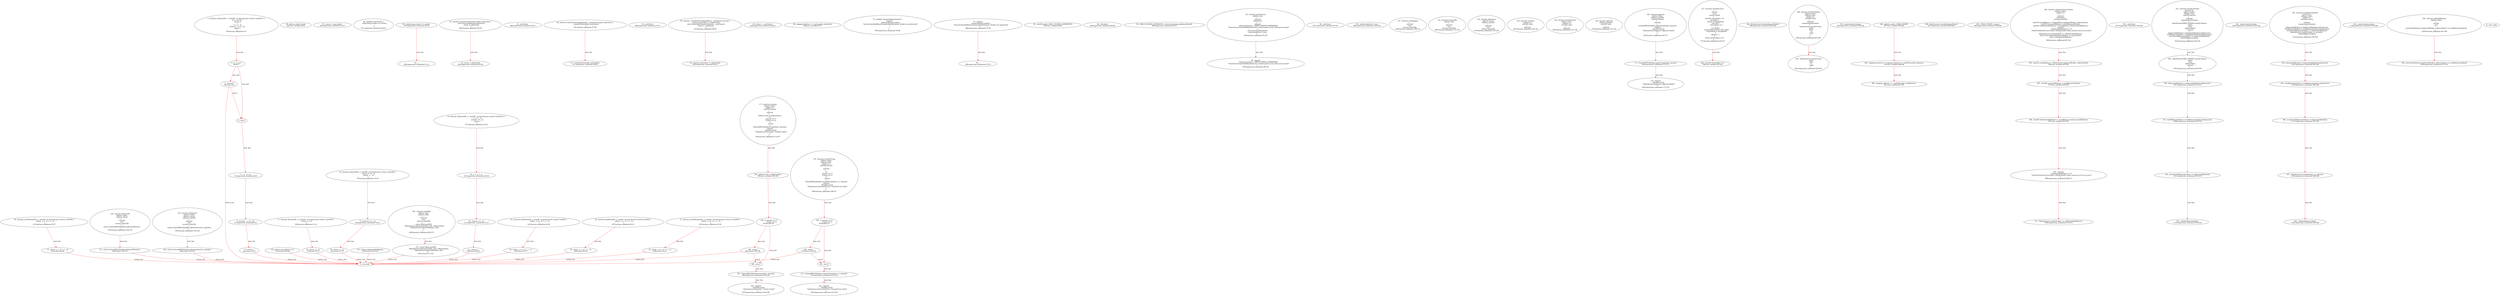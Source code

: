 digraph  {
16 [label="3_ function mul(uint256 _a, uint256 _b) internal pure returns (uint256 c) {\n    if (_a == 0) {\n      return 0;\n    }\n    c = _a * _b;\n    assert(c / _a == _b);\n    return c;\n  }\n16-function_definition-4-11", method="mul(uint256 _a,uint256 _b)", type_label=function_definition];
34 [label="4_ if__a == 0\n34-if-5-7", method="mul(uint256 _a,uint256 _b)", type_label=if];
1256 [label="4_ end_if", method="mul(uint256 _a,uint256 _b)", type_label=end_if];
39 [label="5_ return 0;\n39-return-6-6", method="mul(uint256 _a,uint256 _b)", type_label=return];
41 [label="7_ c = _a * _b;\n41-expression_statement-8-8", method="mul(uint256 _a,uint256 _b)", type_label=expression_statement];
47 [label="8_ assert(c / _a == _b);\n47-expression_statement-9-9", method="mul(uint256 _a,uint256 _b)", type_label=expression_statement];
56 [label="9_ return c;\n56-return-10-10", method="mul(uint256 _a,uint256 _b)", type_label=return];
58 [label="11_ function div(uint256 _a, uint256 _b) internal pure returns (uint256) {\n    return _a / _b;\n  }\n58-function_definition-12-14", method="div(uint256 _a,uint256 _b)", type_label=function_definition];
75 [label="12_ return _a / _b;\n75-return-13-13", method="div(uint256 _a,uint256 _b)", type_label=return];
79 [label="14_ function sub(uint256 _a, uint256 _b) internal pure returns (uint256) {\n    assert(_b <= _a);\n    return _a - _b;\n  }\n79-function_definition-15-18", method="sub(uint256 _a,uint256 _b)", type_label=function_definition];
96 [label="15_ assert(_b <= _a);\n96-expression_statement-16-16", method="sub(uint256 _a,uint256 _b)", type_label=expression_statement];
103 [label="16_ return _a - _b;\n103-return-17-17", method="sub(uint256 _a,uint256 _b)", type_label=return];
107 [label="18_ function add(uint256 _a, uint256 _b) internal pure returns (uint256 c) {\n    c = _a + _b;\n    assert(c >= _a);\n    return c;\n  }\n107-function_definition-19-23", method="add(uint256 _a,uint256 _b)", type_label=function_definition];
125 [label="19_ c = _a + _b;\n125-expression_statement-20-20", method="add(uint256 _a,uint256 _b)", type_label=expression_statement];
131 [label="20_ assert(c >= _a);\n131-expression_statement-21-21", method="add(uint256 _a,uint256 _b)", type_label=expression_statement];
138 [label="21_ return c;\n138-return-22-22", method="add(uint256 _a,uint256 _b)", type_label=return];
143 [label="25_ function max64(uint64 _a, uint64 _b) internal pure returns (uint64) {\n    return _a >= _b ? _a : _b;\n  }\n143-function_definition-26-28", method="max64(uint64 _a,uint64 _b)", type_label=function_definition];
160 [label="26_ return _a >= _b ? _a : _b;\n160-return-27-27", method="max64(uint64 _a,uint64 _b)", type_label=return];
167 [label="28_ function min64(uint64 _a, uint64 _b) internal pure returns (uint64) {\n    return _a < _b ? _a : _b;\n  }\n167-function_definition-29-31", method="min64(uint64 _a,uint64 _b)", type_label=function_definition];
184 [label="29_ return _a < _b ? _a : _b;\n184-return-30-30", method="min64(uint64 _a,uint64 _b)", type_label=return];
191 [label="31_ function max256(uint256 _a, uint256 _b) internal pure returns (uint256) {\n    return _a >= _b ? _a : _b;\n  }\n191-function_definition-32-34", method="max256(uint256 _a,uint256 _b)", type_label=function_definition];
208 [label="32_ return _a >= _b ? _a : _b;\n208-return-33-33", method="max256(uint256 _a,uint256 _b)", type_label=return];
215 [label="34_ function min256(uint256 _a, uint256 _b) internal pure returns (uint256) {\n    return _a < _b ? _a : _b;\n  }\n215-function_definition-35-37", method="min256(uint256 _a,uint256 _b)", type_label=function_definition];
232 [label="35_ return _a < _b ? _a : _b;\n232-return-36-36", method="min256(uint256 _a,uint256 _b)", type_label=return];
242 [label="39_ address public owner;\n242-new_variable-40-40", method="", type_label=new_variable];
265 [label="46_ owner = msg.sender;\n265-expression_statement-47-47", method="", type_label=expression_statement];
271 [label="48_ modifier onlyOwner() {\n    require(msg.sender == owner);\n    _;\n  }\n271-expression_statement-49-52", method="", type_label=expression_statement];
274 [label="49_ require(msg.sender == owner);\n274-expression_statement-50-50", method="", type_label=expression_statement];
283 [label="50_ _;\n283-expression_statement-51-51", method="", type_label=expression_statement];
285 [label="52_ function renounceOwnership() public onlyOwner {\n    emit OwnershipRenounced(owner);\n    owner = address(0);\n  }\n285-function_definition-53-56", method="renounceOwnership()", type_label=function_definition];
288 [label="52_ onlyOwner\n288-expression_statement-53-53", method="renounceOwnership()", type_label=expression_statement];
295 [label="54_ owner = address(0);\n295-expression_statement-55-55", method="renounceOwnership()", type_label=expression_statement];
301 [label="56_ function transferOwnership(address _newOwner) public onlyOwner {\n    _transferOwnership(_newOwner);\n  }\n301-function_definition-57-59", method="transferOwnership(address _newOwner)", type_label=function_definition];
308 [label="56_ onlyOwner\n308-expression_statement-57-57", method="transferOwnership(address _newOwner)", type_label=expression_statement];
311 [label="57_ _transferOwnership(_newOwner);\n311-expression_statement-58-58", method="transferOwnership(address _newOwner)", type_label=expression_statement];
316 [label="59_ function _transferOwnership(address _newOwner) internal {\n    require(_newOwner != address(0));\n    emit OwnershipTransferred(owner, _newOwner);\n    owner = _newOwner;\n  }\n316-function_definition-60-64", method="_transferOwnership(address _newOwner)", type_label=function_definition];
324 [label="60_ require(_newOwner != address(0));\n324-expression_statement-61-61", method="_transferOwnership(address _newOwner)", type_label=expression_statement];
339 [label="62_ owner = _newOwner;\n339-expression_statement-63-63", method="_transferOwnership(address _newOwner)", type_label=expression_statement];
346 [label="66_ mapping (address => bool) public authorized;\n346-new_variable-67-67", method="", type_label=new_variable];
365 [label="73_ modifier requiresAuthorization() {\n        require(\n            authorized[msg.sender],\n            \"AccessControlledBase#requiresAuthorization: Sender not authorized\"\n        );\n        _;\n    }\n365-expression_statement-74-80", method="", type_label=expression_statement];
368 [label="74_ require(\n            authorized[msg.sender],\n            \"AccessControlledBase#requiresAuthorization: Sender not authorized\"\n        );\n368-expression_statement-75-78", method="", type_label=expression_statement];
380 [label="78_ _;\n380-expression_statement-79-79", method="", type_label=expression_statement];
396 [label="83_ uint256 public GRACE_PERIOD_EXPIRATION;\n396-new_variable-84-84", method="", type_label=new_variable];
406 [label="88_ Ownable()\n406-expression_statement-89-89", method="", type_label=expression_statement];
409 [label="90_ GRACE_PERIOD_EXPIRATION = block.timestamp.add(gracePeriod);\n409-expression_statement-91-91", method="", type_label=expression_statement];
420 [label="92_ function grantAccess(\n        address who\n    )\n        external\n        onlyOwner\n    {\n        require(\n            block.timestamp < GRACE_PERIOD_EXPIRATION,\n            \"StaticAccessControlled#grantAccess: Cannot grant access after grace period\"\n        );\n        emit AccessGranted(who);\n        authorized[who] = true;\n    }\n420-function_definition-93-105", method="grantAccess(address who)", type_label=function_definition];
427 [label="96_ onlyOwner\n427-expression_statement-97-97", method="grantAccess(address who)", type_label=expression_statement];
430 [label="98_ require(\n            block.timestamp < GRACE_PERIOD_EXPIRATION,\n            \"StaticAccessControlled#grantAccess: Cannot grant access after grace period\"\n        );\n430-expression_statement-99-102", method="grantAccess(address who)", type_label=expression_statement];
446 [label="103_ authorized[who] = true;\n446-expression_statement-104-104", method="grantAccess(address who)", type_label=expression_statement];
456 [label="107_ function totalSupply(\n    )\n        external\n        view\n        returns (uint256);\n456-function_definition-108-112", method="totalSupply()", type_label=function_definition];
464 [label="112_ function balanceOf(\n        address who\n    )\n        external\n        view\n        returns (uint256);\n464-function_definition-113-118", method="balanceOf(address who)", type_label=function_definition];
476 [label="118_ function allowance(\n        address owner,\n        address spender\n    )\n        external\n        view\n        returns (uint256);\n476-function_definition-119-125", method="allowance(address owner,address spender)", type_label=function_definition];
492 [label="125_ function transfer(\n        address to,\n        uint256 value\n    )\n        external;\n492-function_definition-126-130", method="transfer(address to,uint256 value)", type_label=function_definition];
503 [label="130_ function transferFrom(\n        address from,\n        address to,\n        uint256 value\n    )\n        external;\n503-function_definition-131-136", method="transferFrom(address from,address to,uint256 value)", type_label=function_definition];
518 [label="136_ function approve(\n        address spender,\n        uint256 value\n    )\n        external;\n518-function_definition-137-141", method="approve(address spender,uint256 value)", type_label=function_definition];
532 [label="143_ function balanceOf(\n        address token,\n        address owner\n    )\n        internal\n        view\n        returns (uint256)\n    {\n        return GeneralERC20(token).balanceOf(owner);\n    }\n532-function_definition-144-153", method="balanceOf(address token,address owner)", type_label=function_definition];
549 [label="151_ return GeneralERC20(token).balanceOf(owner);\n549-return-152-152", method="balanceOf(address token,address owner)", type_label=return];
559 [label="153_ function allowance(\n        address token,\n        address owner,\n        address spender\n    )\n        internal\n        view\n        returns (uint256)\n    {\n        return GeneralERC20(token).allowance(owner, spender);\n    }\n559-function_definition-154-164", method="allowance(address token,address owner,address spender)", type_label=function_definition];
580 [label="162_ return GeneralERC20(token).allowance(owner, spender);\n580-return-163-163", method="allowance(address token,address owner,address spender)", type_label=return];
592 [label="164_ function approve(\n        address token,\n        address spender,\n        uint256 amount\n    )\n        internal\n    {\n        GeneralERC20(token).approve(spender, amount);\n        require(\n            checkSuccess(),\n            \"TokenInteract#approve: Approval failed\"\n        );\n    }\n592-function_definition-165-177", method="approve(address token,address spender,uint256 amount)", type_label=function_definition];
608 [label="171_ GeneralERC20(token).approve(spender, amount);\n608-expression_statement-172-172", method="approve(address token,address spender,uint256 amount)", type_label=expression_statement];
620 [label="172_ require(\n            checkSuccess(),\n            \"TokenInteract#approve: Approval failed\"\n        );\n620-expression_statement-173-176", method="approve(address token,address spender,uint256 amount)", type_label=expression_statement];
629 [label="177_ function transfer(\n        address token,\n        address to,\n        uint256 amount\n    )\n        internal\n    {\n        address from = address(this);\n        if (\n            amount == 0\n            || from == to\n        ) {\n            return;\n        }\n        GeneralERC20(token).transfer(to, amount);\n        require(\n            checkSuccess(),\n            \"TokenInteract#transfer: Transfer failed\"\n        );\n    }\n629-function_definition-178-197", method="transfer(address token,address to,uint256 amount)", type_label=function_definition];
645 [label="184_ address from = address(this);\n645-new_variable-185-185", method="transfer(address token,address to,uint256 amount)", type_label=new_variable];
653 [label="185_ if_amount == 0\n            || from == to\n653-if-186-191", method="transfer(address token,address to,uint256 amount)", type_label=if];
1875 [label="185_ end_if", method="transfer(address token,address to,uint256 amount)", type_label=end_if];
662 [label="189_ return;\n662-return-190-190", method="transfer(address token,address to,uint256 amount)", type_label=return];
663 [label="191_ GeneralERC20(token).transfer(to, amount);\n663-expression_statement-192-192", method="transfer(address token,address to,uint256 amount)", type_label=expression_statement];
675 [label="192_ require(\n            checkSuccess(),\n            \"TokenInteract#transfer: Transfer failed\"\n        );\n675-expression_statement-193-196", method="transfer(address token,address to,uint256 amount)", type_label=expression_statement];
684 [label="197_ function transferFrom(\n        address token,\n        address from,\n        address to,\n        uint256 amount\n    )\n        internal\n    {\n        if (\n            amount == 0\n            || from == to\n        ) {\n            return;\n        }\n        GeneralERC20(token).transferFrom(from, to, amount);\n        require(\n            checkSuccess(),\n            \"TokenInteract#transferFrom: TransferFrom failed\"\n        );\n    }\n684-function_definition-198-217", method="transferFrom(address token,address from,address to,uint256 amount)", type_label=function_definition];
704 [label="205_ if_amount == 0\n            || from == to\n704-if-206-211", method="transferFrom(address token,address from,address to,uint256 amount)", type_label=if];
1926 [label="205_ end_if", method="transferFrom(address token,address from,address to,uint256 amount)", type_label=end_if];
713 [label="209_ return;\n713-return-210-210", method="transferFrom(address token,address from,address to,uint256 amount)", type_label=return];
714 [label="211_ GeneralERC20(token).transferFrom(from, to, amount);\n714-expression_statement-212-212", method="transferFrom(address token,address from,address to,uint256 amount)", type_label=expression_statement];
728 [label="212_ require(\n            checkSuccess(),\n            \"TokenInteract#transferFrom: TransferFrom failed\"\n        );\n728-expression_statement-213-216", method="transferFrom(address token,address from,address to,uint256 amount)", type_label=expression_statement];
737 [label="217_ function checkSuccess(\n    )\n        private\n        pure\n        returns (bool)\n    {\n        uint256 returnValue = 0;\n        assembly {\n            switch returndatasize\n            case 0x0 {\n                returnValue := 1\n            }\n            case 0x20 {\n                returndatacopy(0x0, 0x0, 0x20)\n                returnValue := mload(0x0)\n            }\n            default { }\n        }\n        return returnValue != 0;\n    }\n737-function_definition-218-237", method="checkSuccess()", type_label=function_definition];
746 [label="223_ uint256 returnValue = 0;\n746-new_variable-224-224", method="checkSuccess()", type_label=new_variable];
778 [label="235_ return returnValue != 0;\n778-return-236-236", method="checkSuccess()", type_label=return];
798 [label="244_ StaticAccessControlled(gracePeriod)\n798-expression_statement-245-245", method="", type_label=expression_statement];
803 [label="246_ function transferTokens(\n        address token,\n        address from,\n        address to,\n        uint256 value\n    )\n        external\n        requiresAuthorization\n    {\n        TokenInteract.transferFrom(\n            token,\n            from,\n            to,\n            value\n        );\n    }\n803-function_definition-247-262", method="transferTokens(address token,address from,address to,uint256 value)", type_label=function_definition];
822 [label="253_ requiresAuthorization\n822-expression_statement-254-254", method="transferTokens(address token,address from,address to,uint256 value)", type_label=expression_statement];
825 [label="255_ TokenInteract.transferFrom(\n            token,\n            from,\n            to,\n            value\n        );\n825-expression_statement-256-261", method="transferTokens(address token,address from,address to,uint256 value)", type_label=expression_statement];
838 [label="262_ function available(\n        address who,\n        address token\n    )\n        external\n        view\n        returns (uint256)\n    {\n        return Math.min256(\n            TokenInteract.allowance(token, who, address(this)),\n            TokenInteract.balanceOf(token, who)\n        );\n    }\n838-function_definition-263-275", method="available(address who,address token)", type_label=function_definition];
855 [label="270_ return Math.min256(\n            TokenInteract.allowance(token, who, address(this)),\n            TokenInteract.balanceOf(token, who)\n        );\n855-return-271-274", method="available(address who,address token)", type_label=return];
907 [label="284_ address public TOKEN_PROXY;\n907-new_variable-285-285", method="", type_label=new_variable];
912 [label="285_ mapping (bytes32 => mapping (address => uint256)) public balances;\n912-new_variable-286-286", method="", type_label=new_variable];
921 [label="286_ mapping (address => uint256) public totalBalances;\n921-new_variable-287-287", method="", type_label=new_variable];
937 [label="292_ StaticAccessControlled(gracePeriod)\n937-expression_statement-293-293", method="", type_label=expression_statement];
942 [label="294_ TOKEN_PROXY = proxy;\n942-expression_statement-295-295", method="", type_label=expression_statement];
946 [label="296_ function withdrawExcessToken(\n        address token,\n        address to\n    )\n        external\n        onlyOwner\n        returns (uint256)\n    {\n        uint256 actualBalance = TokenInteract.balanceOf(token, address(this));\n        uint256 accountedBalance = totalBalances[token];\n        uint256 withdrawableBalance = actualBalance.sub(accountedBalance);\n        require(\n            withdrawableBalance != 0,\n            \"Vault#withdrawExcessToken: Withdrawable token amount must be non-zero\"\n        );\n        TokenInteract.transfer(token, to, withdrawableBalance);\n        emit ExcessTokensWithdrawn(token, to, msg.sender);\n        return withdrawableBalance;\n    }\n946-function_definition-297-315", method="withdrawExcessToken(address token,address to)", type_label=function_definition];
957 [label="301_ onlyOwner\n957-expression_statement-302-302", method="withdrawExcessToken(address token,address to)", type_label=expression_statement];
964 [label="304_ uint256 actualBalance = TokenInteract.balanceOf(token, address(this));\n964-new_variable-305-305", method="withdrawExcessToken(address token,address to)", type_label=new_variable];
979 [label="305_ uint256 accountedBalance = totalBalances[token];\n979-new_variable-306-306", method="withdrawExcessToken(address token,address to)", type_label=new_variable];
987 [label="306_ uint256 withdrawableBalance = actualBalance.sub(accountedBalance);\n987-new_variable-307-307", method="withdrawExcessToken(address token,address to)", type_label=new_variable];
998 [label="307_ require(\n            withdrawableBalance != 0,\n            \"Vault#withdrawExcessToken: Withdrawable token amount must be non-zero\"\n        );\n998-expression_statement-308-311", method="withdrawExcessToken(address token,address to)", type_label=expression_statement];
1008 [label="311_ TokenInteract.transfer(token, to, withdrawableBalance);\n1008-expression_statement-312-312", method="withdrawExcessToken(address token,address to)", type_label=expression_statement];
1029 [label="313_ return withdrawableBalance;\n1029-return-314-314", method="withdrawExcessToken(address token,address to)", type_label=return];
1031 [label="315_ function transferToVault(\n        bytes32 id,\n        address token,\n        address from,\n        uint256 amount\n    )\n        external\n        requiresAuthorization\n    {\n        TokenProxy(TOKEN_PROXY).transferTokens(\n            token,\n            from,\n            address(this),\n            amount\n        );\n        balances[id][token] = balances[id][token].add(amount);\n        totalBalances[token] = totalBalances[token].add(amount);\n        assert(totalBalances[token] >= balances[id][token]);\n        validateBalance(token);\n    }\n1031-function_definition-316-335", method="transferToVault(bytes32 id,address token,address from,uint256 amount)", type_label=function_definition];
1050 [label="322_ requiresAuthorization\n1050-expression_statement-323-323", method="transferToVault(bytes32 id,address token,address from,uint256 amount)", type_label=expression_statement];
1053 [label="324_ TokenProxy(TOKEN_PROXY).transferTokens(\n            token,\n            from,\n            address(this),\n            amount\n        );\n1053-expression_statement-325-330", method="transferToVault(bytes32 id,address token,address from,uint256 amount)", type_label=expression_statement];
1071 [label="330_ balances[id][token] = balances[id][token].add(amount);\n1071-expression_statement-331-331", method="transferToVault(bytes32 id,address token,address from,uint256 amount)", type_label=expression_statement];
1088 [label="331_ totalBalances[token] = totalBalances[token].add(amount);\n1088-expression_statement-332-332", method="transferToVault(bytes32 id,address token,address from,uint256 amount)", type_label=expression_statement];
1101 [label="332_ assert(totalBalances[token] >= balances[id][token]);\n1101-expression_statement-333-333", method="transferToVault(bytes32 id,address token,address from,uint256 amount)", type_label=expression_statement];
1114 [label="333_ validateBalance(token);\n1114-expression_statement-334-334", method="transferToVault(bytes32 id,address token,address from,uint256 amount)", type_label=expression_statement];
1119 [label="335_ function transferFromVault(\n        bytes32 id,\n        address token,\n        address to,\n        uint256 amount\n    )\n        external\n        requiresAuthorization\n    {\n        balances[id][token] = balances[id][token].sub(amount);\n        totalBalances[token] = totalBalances[token].sub(amount);\n        assert(totalBalances[token] >= balances[id][token]);\n        TokenInteract.transfer(token, to, amount);  \n        validateBalance(token);\n    }\n1119-function_definition-336-350", method="transferFromVault(bytes32 id,address token,address to,uint256 amount)", type_label=function_definition];
1138 [label="342_ requiresAuthorization\n1138-expression_statement-343-343", method="transferFromVault(bytes32 id,address token,address to,uint256 amount)", type_label=expression_statement];
1141 [label="344_ balances[id][token] = balances[id][token].sub(amount);\n1141-expression_statement-345-345", method="transferFromVault(bytes32 id,address token,address to,uint256 amount)", type_label=expression_statement];
1158 [label="345_ totalBalances[token] = totalBalances[token].sub(amount);\n1158-expression_statement-346-346", method="transferFromVault(bytes32 id,address token,address to,uint256 amount)", type_label=expression_statement];
1171 [label="346_ assert(totalBalances[token] >= balances[id][token]);\n1171-expression_statement-347-347", method="transferFromVault(bytes32 id,address token,address to,uint256 amount)", type_label=expression_statement];
1184 [label="347_ TokenInteract.transfer(token, to, amount);\n1184-expression_statement-348-348", method="transferFromVault(bytes32 id,address token,address to,uint256 amount)", type_label=expression_statement];
1195 [label="348_ validateBalance(token);\n1195-expression_statement-349-349", method="transferFromVault(bytes32 id,address token,address to,uint256 amount)", type_label=expression_statement];
1200 [label="350_ function validateBalance(\n        address token\n    )\n        private\n        view\n    {\n        assert(TokenInteract.balanceOf(token, address(this)) >= totalBalances[token]);\n    }\n1200-function_definition-351-358", method="validateBalance(address token)", type_label=function_definition];
1209 [label="356_ assert(TokenInteract.balanceOf(token, address(this)) >= totalBalances[token]);\n1209-expression_statement-357-357", method="validateBalance(address token)", type_label=expression_statement];
1 [label="0_ start_node", method="", type_label=start];
2 [label="0_ exit_node", method="", type_label=exit];
16 -> 34  [color=red, controlflow_type=next_line, edge_type=CFG_edge, key=0, label=next_line];
34 -> 39  [color=red, controlflow_type=pos_next, edge_type=CFG_edge, key=0, label=pos_next];
34 -> 1256  [color=red, controlflow_type=neg_next, edge_type=CFG_edge, key=0, label=neg_next];
1256 -> 41  [color=red, controlflow_type=next_line, edge_type=CFG_edge, key=0, label=next_line];
39 -> 1256  [color=red, controlflow_type=end_if, edge_type=CFG_edge, key=0, label=end_if];
39 -> 2  [color=red, controlflow_type=return_exit, edge_type=CFG_edge, key=0, label=return_exit];
41 -> 47  [color=red, controlflow_type=next_line, edge_type=CFG_edge, key=0, label=next_line];
47 -> 56  [color=red, controlflow_type=next_line, edge_type=CFG_edge, key=0, label=next_line];
56 -> 2  [color=red, controlflow_type=return_exit, edge_type=CFG_edge, key=0, label=return_exit];
58 -> 75  [color=red, controlflow_type=next_line, edge_type=CFG_edge, key=0, label=next_line];
75 -> 2  [color=red, controlflow_type=return_exit, edge_type=CFG_edge, key=0, label=return_exit];
79 -> 96  [color=red, controlflow_type=next_line, edge_type=CFG_edge, key=0, label=next_line];
96 -> 103  [color=red, controlflow_type=next_line, edge_type=CFG_edge, key=0, label=next_line];
103 -> 2  [color=red, controlflow_type=return_exit, edge_type=CFG_edge, key=0, label=return_exit];
107 -> 125  [color=red, controlflow_type=next_line, edge_type=CFG_edge, key=0, label=next_line];
125 -> 131  [color=red, controlflow_type=next_line, edge_type=CFG_edge, key=0, label=next_line];
131 -> 138  [color=red, controlflow_type=next_line, edge_type=CFG_edge, key=0, label=next_line];
138 -> 2  [color=red, controlflow_type=return_exit, edge_type=CFG_edge, key=0, label=return_exit];
143 -> 160  [color=red, controlflow_type=next_line, edge_type=CFG_edge, key=0, label=next_line];
160 -> 2  [color=red, controlflow_type=return_exit, edge_type=CFG_edge, key=0, label=return_exit];
167 -> 184  [color=red, controlflow_type=next_line, edge_type=CFG_edge, key=0, label=next_line];
184 -> 2  [color=red, controlflow_type=return_exit, edge_type=CFG_edge, key=0, label=return_exit];
191 -> 208  [color=red, controlflow_type=next_line, edge_type=CFG_edge, key=0, label=next_line];
208 -> 2  [color=red, controlflow_type=return_exit, edge_type=CFG_edge, key=0, label=return_exit];
215 -> 232  [color=red, controlflow_type=next_line, edge_type=CFG_edge, key=0, label=next_line];
232 -> 2  [color=red, controlflow_type=return_exit, edge_type=CFG_edge, key=0, label=return_exit];
274 -> 283  [color=red, controlflow_type=next_line, edge_type=CFG_edge, key=0, label=next_line];
285 -> 295  [color=red, controlflow_type=next_line, edge_type=CFG_edge, key=0, label=next_line];
301 -> 311  [color=red, controlflow_type=next_line, edge_type=CFG_edge, key=0, label=next_line];
316 -> 324  [color=red, controlflow_type=next_line, edge_type=CFG_edge, key=0, label=next_line];
368 -> 380  [color=red, controlflow_type=next_line, edge_type=CFG_edge, key=0, label=next_line];
420 -> 430  [color=red, controlflow_type=next_line, edge_type=CFG_edge, key=0, label=next_line];
532 -> 549  [color=red, controlflow_type=next_line, edge_type=CFG_edge, key=0, label=next_line];
549 -> 2  [color=red, controlflow_type=return_exit, edge_type=CFG_edge, key=0, label=return_exit];
559 -> 580  [color=red, controlflow_type=next_line, edge_type=CFG_edge, key=0, label=next_line];
580 -> 2  [color=red, controlflow_type=return_exit, edge_type=CFG_edge, key=0, label=return_exit];
592 -> 608  [color=red, controlflow_type=next_line, edge_type=CFG_edge, key=0, label=next_line];
608 -> 620  [color=red, controlflow_type=next_line, edge_type=CFG_edge, key=0, label=next_line];
629 -> 645  [color=red, controlflow_type=next_line, edge_type=CFG_edge, key=0, label=next_line];
645 -> 653  [color=red, controlflow_type=next_line, edge_type=CFG_edge, key=0, label=next_line];
653 -> 662  [color=red, controlflow_type=pos_next, edge_type=CFG_edge, key=0, label=pos_next];
653 -> 1875  [color=red, controlflow_type=neg_next, edge_type=CFG_edge, key=0, label=neg_next];
1875 -> 663  [color=red, controlflow_type=next_line, edge_type=CFG_edge, key=0, label=next_line];
662 -> 1875  [color=red, controlflow_type=end_if, edge_type=CFG_edge, key=0, label=end_if];
662 -> 2  [color=red, controlflow_type=return_exit, edge_type=CFG_edge, key=0, label=return_exit];
663 -> 675  [color=red, controlflow_type=next_line, edge_type=CFG_edge, key=0, label=next_line];
684 -> 704  [color=red, controlflow_type=next_line, edge_type=CFG_edge, key=0, label=next_line];
704 -> 713  [color=red, controlflow_type=pos_next, edge_type=CFG_edge, key=0, label=pos_next];
704 -> 1926  [color=red, controlflow_type=neg_next, edge_type=CFG_edge, key=0, label=neg_next];
1926 -> 714  [color=red, controlflow_type=next_line, edge_type=CFG_edge, key=0, label=next_line];
713 -> 1926  [color=red, controlflow_type=end_if, edge_type=CFG_edge, key=0, label=end_if];
713 -> 2  [color=red, controlflow_type=return_exit, edge_type=CFG_edge, key=0, label=return_exit];
714 -> 728  [color=red, controlflow_type=next_line, edge_type=CFG_edge, key=0, label=next_line];
737 -> 746  [color=red, controlflow_type=next_line, edge_type=CFG_edge, key=0, label=next_line];
778 -> 2  [color=red, controlflow_type=return_exit, edge_type=CFG_edge, key=0, label=return_exit];
803 -> 825  [color=red, controlflow_type=next_line, edge_type=CFG_edge, key=0, label=next_line];
838 -> 855  [color=red, controlflow_type=next_line, edge_type=CFG_edge, key=0, label=next_line];
855 -> 2  [color=red, controlflow_type=return_exit, edge_type=CFG_edge, key=0, label=return_exit];
907 -> 912  [color=red, controlflow_type=next_line, edge_type=CFG_edge, key=0, label=next_line];
912 -> 921  [color=red, controlflow_type=next_line, edge_type=CFG_edge, key=0, label=next_line];
946 -> 964  [color=red, controlflow_type=next_line, edge_type=CFG_edge, key=0, label=next_line];
964 -> 979  [color=red, controlflow_type=next_line, edge_type=CFG_edge, key=0, label=next_line];
979 -> 987  [color=red, controlflow_type=next_line, edge_type=CFG_edge, key=0, label=next_line];
987 -> 998  [color=red, controlflow_type=next_line, edge_type=CFG_edge, key=0, label=next_line];
998 -> 1008  [color=red, controlflow_type=next_line, edge_type=CFG_edge, key=0, label=next_line];
1029 -> 2  [color=red, controlflow_type=return_exit, edge_type=CFG_edge, key=0, label=return_exit];
1031 -> 1053  [color=red, controlflow_type=next_line, edge_type=CFG_edge, key=0, label=next_line];
1053 -> 1071  [color=red, controlflow_type=next_line, edge_type=CFG_edge, key=0, label=next_line];
1071 -> 1088  [color=red, controlflow_type=next_line, edge_type=CFG_edge, key=0, label=next_line];
1088 -> 1101  [color=red, controlflow_type=next_line, edge_type=CFG_edge, key=0, label=next_line];
1101 -> 1114  [color=red, controlflow_type=next_line, edge_type=CFG_edge, key=0, label=next_line];
1119 -> 1141  [color=red, controlflow_type=next_line, edge_type=CFG_edge, key=0, label=next_line];
1141 -> 1158  [color=red, controlflow_type=next_line, edge_type=CFG_edge, key=0, label=next_line];
1158 -> 1171  [color=red, controlflow_type=next_line, edge_type=CFG_edge, key=0, label=next_line];
1171 -> 1184  [color=red, controlflow_type=next_line, edge_type=CFG_edge, key=0, label=next_line];
1184 -> 1195  [color=red, controlflow_type=next_line, edge_type=CFG_edge, key=0, label=next_line];
1200 -> 1209  [color=red, controlflow_type=next_line, edge_type=CFG_edge, key=0, label=next_line];
}
